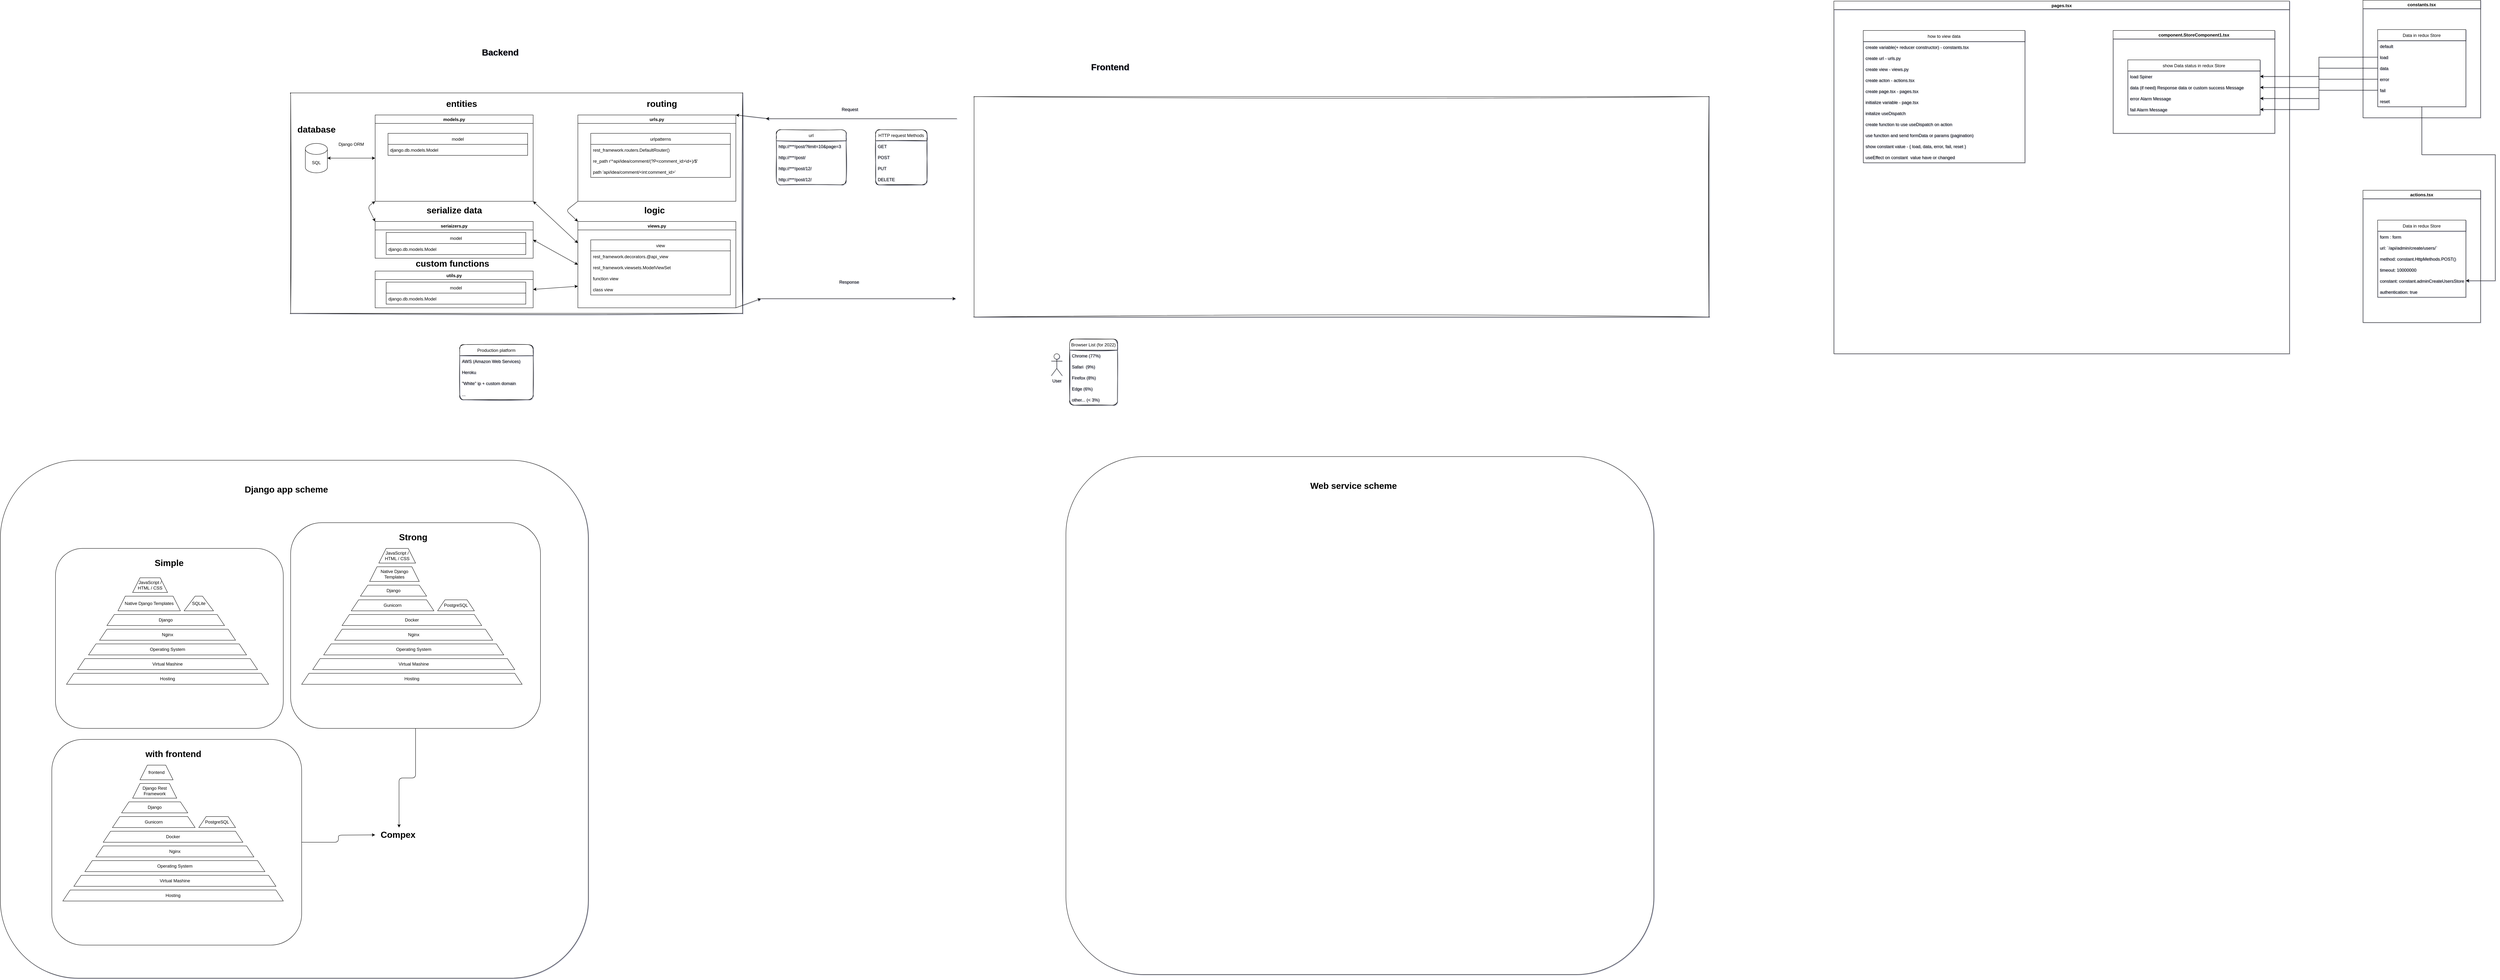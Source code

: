 <mxfile version="17.5.0" type="device"><diagram id="C5RBs43oDa-KdzZeNtuy" name="Page-1"><mxGraphModel dx="3749" dy="836" grid="1" gridSize="10" guides="1" tooltips="1" connect="1" arrows="1" fold="1" page="0" pageScale="1" pageWidth="827" pageHeight="1169" background="none" math="0" shadow="1"><root><mxCell id="WIyWlLk6GJQsqaUBKTNV-0"/><mxCell id="WIyWlLk6GJQsqaUBKTNV-1" parent="WIyWlLk6GJQsqaUBKTNV-0"/><mxCell id="JlMUV9qUmS5unrdBoCtl-11" value="" style="rounded=1;whiteSpace=wrap;html=1;arcSize=0;sketch=1;" parent="WIyWlLk6GJQsqaUBKTNV-1" vertex="1"><mxGeometry x="-960" y="490" width="1230" height="600" as="geometry"/></mxCell><mxCell id="JlMUV9qUmS5unrdBoCtl-118" value="" style="rounded=1;whiteSpace=wrap;html=1;sketch=0;" parent="WIyWlLk6GJQsqaUBKTNV-1" vertex="1"><mxGeometry x="1150" y="1480" width="1600" height="1410" as="geometry"/></mxCell><mxCell id="JlMUV9qUmS5unrdBoCtl-114" value="" style="rounded=1;whiteSpace=wrap;html=1;sketch=0;" parent="WIyWlLk6GJQsqaUBKTNV-1" vertex="1"><mxGeometry x="-1750" y="1490" width="1600" height="1410" as="geometry"/></mxCell><mxCell id="JlMUV9qUmS5unrdBoCtl-112" style="edgeStyle=orthogonalEdgeStyle;curved=0;rounded=1;sketch=0;orthogonalLoop=1;jettySize=auto;html=1;" parent="WIyWlLk6GJQsqaUBKTNV-1" source="JlMUV9qUmS5unrdBoCtl-82" edge="1"><mxGeometry relative="1" as="geometry"><mxPoint x="-730" y="2510" as="targetPoint"/></mxGeometry></mxCell><mxCell id="JlMUV9qUmS5unrdBoCtl-82" value="" style="rounded=1;whiteSpace=wrap;html=1;sketch=0;" parent="WIyWlLk6GJQsqaUBKTNV-1" vertex="1"><mxGeometry x="-1610" y="2250" width="680" height="560" as="geometry"/></mxCell><mxCell id="JlMUV9qUmS5unrdBoCtl-113" style="edgeStyle=orthogonalEdgeStyle;curved=0;rounded=1;sketch=0;orthogonalLoop=1;jettySize=auto;html=1;" parent="WIyWlLk6GJQsqaUBKTNV-1" source="JlMUV9qUmS5unrdBoCtl-68" target="JlMUV9qUmS5unrdBoCtl-107" edge="1"><mxGeometry relative="1" as="geometry"/></mxCell><mxCell id="JlMUV9qUmS5unrdBoCtl-68" value="" style="rounded=1;whiteSpace=wrap;html=1;sketch=0;" parent="WIyWlLk6GJQsqaUBKTNV-1" vertex="1"><mxGeometry x="-960" y="1660" width="680" height="560" as="geometry"/></mxCell><mxCell id="JlMUV9qUmS5unrdBoCtl-55" value="" style="rounded=1;whiteSpace=wrap;html=1;sketch=0;" parent="WIyWlLk6GJQsqaUBKTNV-1" vertex="1"><mxGeometry x="-1600" y="1730" width="620" height="490" as="geometry"/></mxCell><mxCell id="JlMUV9qUmS5unrdBoCtl-0" value="" style="rounded=1;whiteSpace=wrap;html=1;arcSize=0;sketch=1;" parent="WIyWlLk6GJQsqaUBKTNV-1" vertex="1"><mxGeometry x="900" y="500" width="2000" height="600" as="geometry"/></mxCell><mxCell id="JlMUV9qUmS5unrdBoCtl-4" value="HTTP request Methods" style="swimlane;fontStyle=0;childLayout=stackLayout;horizontal=1;startSize=30;horizontalStack=0;resizeParent=1;resizeParentMax=0;resizeLast=0;collapsible=1;marginBottom=0;rounded=1;sketch=1;" parent="WIyWlLk6GJQsqaUBKTNV-1" vertex="1"><mxGeometry x="631.73" y="590" width="140" height="150" as="geometry"/></mxCell><mxCell id="JlMUV9qUmS5unrdBoCtl-5" value="GET" style="text;strokeColor=none;fillColor=none;align=left;verticalAlign=middle;spacingLeft=4;spacingRight=4;overflow=hidden;points=[[0,0.5],[1,0.5]];portConstraint=eastwest;rotatable=0;rounded=1;sketch=1;" parent="JlMUV9qUmS5unrdBoCtl-4" vertex="1"><mxGeometry y="30" width="140" height="30" as="geometry"/></mxCell><mxCell id="JlMUV9qUmS5unrdBoCtl-6" value="POST" style="text;strokeColor=none;fillColor=none;align=left;verticalAlign=middle;spacingLeft=4;spacingRight=4;overflow=hidden;points=[[0,0.5],[1,0.5]];portConstraint=eastwest;rotatable=0;rounded=1;sketch=1;" parent="JlMUV9qUmS5unrdBoCtl-4" vertex="1"><mxGeometry y="60" width="140" height="30" as="geometry"/></mxCell><mxCell id="JlMUV9qUmS5unrdBoCtl-7" value="PUT" style="text;strokeColor=none;fillColor=none;align=left;verticalAlign=middle;spacingLeft=4;spacingRight=4;overflow=hidden;points=[[0,0.5],[1,0.5]];portConstraint=eastwest;rotatable=0;rounded=1;sketch=1;" parent="JlMUV9qUmS5unrdBoCtl-4" vertex="1"><mxGeometry y="90" width="140" height="30" as="geometry"/></mxCell><mxCell id="JlMUV9qUmS5unrdBoCtl-8" value="DELETE" style="text;strokeColor=none;fillColor=none;align=left;verticalAlign=middle;spacingLeft=4;spacingRight=4;overflow=hidden;points=[[0,0.5],[1,0.5]];portConstraint=eastwest;rotatable=0;rounded=1;sketch=1;" parent="JlMUV9qUmS5unrdBoCtl-4" vertex="1"><mxGeometry y="120" width="140" height="30" as="geometry"/></mxCell><mxCell id="JlMUV9qUmS5unrdBoCtl-12" value="Backend" style="text;strokeColor=none;fillColor=none;html=1;fontSize=24;fontStyle=1;verticalAlign=middle;align=center;rounded=0;sketch=0;" parent="WIyWlLk6GJQsqaUBKTNV-1" vertex="1"><mxGeometry x="-440" y="360" width="100" height="40" as="geometry"/></mxCell><mxCell id="JlMUV9qUmS5unrdBoCtl-16" value="User" style="shape=umlActor;verticalLabelPosition=bottom;verticalAlign=top;html=1;outlineConnect=0;rounded=0;sketch=0;" parent="WIyWlLk6GJQsqaUBKTNV-1" vertex="1"><mxGeometry x="1110" y="1200" width="30" height="60" as="geometry"/></mxCell><mxCell id="JlMUV9qUmS5unrdBoCtl-17" value="Browser List (for 2022)" style="swimlane;fontStyle=0;childLayout=stackLayout;horizontal=1;startSize=30;horizontalStack=0;resizeParent=1;resizeParentMax=0;resizeLast=0;collapsible=1;marginBottom=0;rounded=1;sketch=1;" parent="WIyWlLk6GJQsqaUBKTNV-1" vertex="1"><mxGeometry x="1160" y="1160" width="130" height="180" as="geometry"/></mxCell><mxCell id="JlMUV9qUmS5unrdBoCtl-18" value="Chrome (77%)" style="text;strokeColor=none;fillColor=none;align=left;verticalAlign=middle;spacingLeft=4;spacingRight=4;overflow=hidden;points=[[0,0.5],[1,0.5]];portConstraint=eastwest;rotatable=0;rounded=1;sketch=1;" parent="JlMUV9qUmS5unrdBoCtl-17" vertex="1"><mxGeometry y="30" width="130" height="30" as="geometry"/></mxCell><mxCell id="JlMUV9qUmS5unrdBoCtl-19" value="Safari  (9%)" style="text;strokeColor=none;fillColor=none;align=left;verticalAlign=middle;spacingLeft=4;spacingRight=4;overflow=hidden;points=[[0,0.5],[1,0.5]];portConstraint=eastwest;rotatable=0;rounded=1;sketch=1;" parent="JlMUV9qUmS5unrdBoCtl-17" vertex="1"><mxGeometry y="60" width="130" height="30" as="geometry"/></mxCell><mxCell id="JlMUV9qUmS5unrdBoCtl-20" value="Firefox (8%)" style="text;strokeColor=none;fillColor=none;align=left;verticalAlign=middle;spacingLeft=4;spacingRight=4;overflow=hidden;points=[[0,0.5],[1,0.5]];portConstraint=eastwest;rotatable=0;rounded=1;sketch=1;" parent="JlMUV9qUmS5unrdBoCtl-17" vertex="1"><mxGeometry y="90" width="130" height="30" as="geometry"/></mxCell><mxCell id="JlMUV9qUmS5unrdBoCtl-21" value="Edge (6%)" style="text;strokeColor=none;fillColor=none;align=left;verticalAlign=middle;spacingLeft=4;spacingRight=4;overflow=hidden;points=[[0,0.5],[1,0.5]];portConstraint=eastwest;rotatable=0;rounded=1;sketch=1;" parent="JlMUV9qUmS5unrdBoCtl-17" vertex="1"><mxGeometry y="120" width="130" height="30" as="geometry"/></mxCell><mxCell id="JlMUV9qUmS5unrdBoCtl-23" value="other... (&lt; 3%)" style="text;strokeColor=none;fillColor=none;align=left;verticalAlign=middle;spacingLeft=4;spacingRight=4;overflow=hidden;points=[[0,0.5],[1,0.5]];portConstraint=eastwest;rotatable=0;rounded=1;sketch=1;" parent="JlMUV9qUmS5unrdBoCtl-17" vertex="1"><mxGeometry y="150" width="130" height="30" as="geometry"/></mxCell><mxCell id="JlMUV9qUmS5unrdBoCtl-25" value="Production platform" style="swimlane;fontStyle=0;childLayout=stackLayout;horizontal=1;startSize=30;horizontalStack=0;resizeParent=1;resizeParentMax=0;resizeLast=0;collapsible=1;marginBottom=0;rounded=1;sketch=1;" parent="WIyWlLk6GJQsqaUBKTNV-1" vertex="1"><mxGeometry x="-500" y="1175" width="200" height="150" as="geometry"/></mxCell><mxCell id="JlMUV9qUmS5unrdBoCtl-26" value="AWS (Amazon Web Services)" style="text;strokeColor=none;fillColor=none;align=left;verticalAlign=middle;spacingLeft=4;spacingRight=4;overflow=hidden;points=[[0,0.5],[1,0.5]];portConstraint=eastwest;rotatable=0;rounded=1;sketch=1;" parent="JlMUV9qUmS5unrdBoCtl-25" vertex="1"><mxGeometry y="30" width="200" height="30" as="geometry"/></mxCell><mxCell id="JlMUV9qUmS5unrdBoCtl-27" value="Heroku" style="text;strokeColor=none;fillColor=none;align=left;verticalAlign=middle;spacingLeft=4;spacingRight=4;overflow=hidden;points=[[0,0.5],[1,0.5]];portConstraint=eastwest;rotatable=0;rounded=1;sketch=1;" parent="JlMUV9qUmS5unrdBoCtl-25" vertex="1"><mxGeometry y="60" width="200" height="30" as="geometry"/></mxCell><mxCell id="JlMUV9qUmS5unrdBoCtl-28" value="&quot;White&quot; ip + custom domain" style="text;strokeColor=none;fillColor=none;align=left;verticalAlign=middle;spacingLeft=4;spacingRight=4;overflow=hidden;points=[[0,0.5],[1,0.5]];portConstraint=eastwest;rotatable=0;rounded=1;sketch=1;" parent="JlMUV9qUmS5unrdBoCtl-25" vertex="1"><mxGeometry y="90" width="200" height="30" as="geometry"/></mxCell><mxCell id="JlMUV9qUmS5unrdBoCtl-29" value="..." style="text;strokeColor=none;fillColor=none;align=left;verticalAlign=middle;spacingLeft=4;spacingRight=4;overflow=hidden;points=[[0,0.5],[1,0.5]];portConstraint=eastwest;rotatable=0;rounded=1;sketch=1;" parent="JlMUV9qUmS5unrdBoCtl-25" vertex="1"><mxGeometry y="120" width="200" height="30" as="geometry"/></mxCell><mxCell id="JlMUV9qUmS5unrdBoCtl-46" value="&lt;div&gt;&lt;span&gt;Operating System&lt;/span&gt;&lt;br&gt;&lt;/div&gt;" style="shape=trapezoid;perimeter=trapezoidPerimeter;whiteSpace=wrap;html=1;fixedSize=1;rounded=0;sketch=0;" parent="WIyWlLk6GJQsqaUBKTNV-1" vertex="1"><mxGeometry x="-1510" y="1990" width="430" height="30" as="geometry"/></mxCell><mxCell id="JlMUV9qUmS5unrdBoCtl-47" value="&lt;div&gt;&lt;span&gt;Virtual Mashine&lt;/span&gt;&lt;br&gt;&lt;/div&gt;" style="shape=trapezoid;perimeter=trapezoidPerimeter;whiteSpace=wrap;html=1;fixedSize=1;rounded=0;sketch=0;" parent="WIyWlLk6GJQsqaUBKTNV-1" vertex="1"><mxGeometry x="-1540" y="2030" width="490" height="30" as="geometry"/></mxCell><mxCell id="JlMUV9qUmS5unrdBoCtl-48" value="&lt;div&gt;&lt;span&gt;Hosting&lt;/span&gt;&lt;br&gt;&lt;/div&gt;" style="shape=trapezoid;perimeter=trapezoidPerimeter;whiteSpace=wrap;html=1;fixedSize=1;rounded=0;sketch=0;" parent="WIyWlLk6GJQsqaUBKTNV-1" vertex="1"><mxGeometry x="-1570" y="2070" width="550" height="30" as="geometry"/></mxCell><mxCell id="JlMUV9qUmS5unrdBoCtl-49" value="&lt;div&gt;&lt;span&gt;Docker&lt;/span&gt;&lt;br&gt;&lt;/div&gt;" style="shape=trapezoid;perimeter=trapezoidPerimeter;whiteSpace=wrap;html=1;fixedSize=1;rounded=0;sketch=0;" parent="WIyWlLk6GJQsqaUBKTNV-1" vertex="1"><mxGeometry x="-820" y="1910" width="380" height="30" as="geometry"/></mxCell><mxCell id="JlMUV9qUmS5unrdBoCtl-50" value="&lt;div&gt;&lt;span&gt;Gunicorn&lt;/span&gt;&lt;br&gt;&lt;/div&gt;" style="shape=trapezoid;perimeter=trapezoidPerimeter;whiteSpace=wrap;html=1;fixedSize=1;rounded=0;sketch=0;" parent="WIyWlLk6GJQsqaUBKTNV-1" vertex="1"><mxGeometry x="-795" y="1870" width="225" height="30" as="geometry"/></mxCell><mxCell id="JlMUV9qUmS5unrdBoCtl-51" value="&lt;div&gt;&lt;span&gt;Django&lt;/span&gt;&lt;br&gt;&lt;/div&gt;" style="shape=trapezoid;perimeter=trapezoidPerimeter;whiteSpace=wrap;html=1;fixedSize=1;rounded=0;sketch=0;" parent="WIyWlLk6GJQsqaUBKTNV-1" vertex="1"><mxGeometry x="-1460" y="1910" width="320" height="30" as="geometry"/></mxCell><mxCell id="JlMUV9qUmS5unrdBoCtl-52" value="&lt;div&gt;&lt;span&gt;Django Rest Framework&lt;/span&gt;&lt;br&gt;&lt;/div&gt;" style="shape=trapezoid;perimeter=trapezoidPerimeter;whiteSpace=wrap;html=1;fixedSize=1;rounded=0;sketch=0;" parent="WIyWlLk6GJQsqaUBKTNV-1" vertex="1"><mxGeometry x="-1390" y="2370" width="120" height="40" as="geometry"/></mxCell><mxCell id="JlMUV9qUmS5unrdBoCtl-53" value="&lt;div&gt;&lt;span&gt;JavaScript / HTML / CSS&lt;/span&gt;&lt;br&gt;&lt;/div&gt;" style="shape=trapezoid;perimeter=trapezoidPerimeter;whiteSpace=wrap;html=1;fixedSize=1;rounded=0;sketch=0;" parent="WIyWlLk6GJQsqaUBKTNV-1" vertex="1"><mxGeometry x="-1390" y="1810" width="95" height="40" as="geometry"/></mxCell><mxCell id="JlMUV9qUmS5unrdBoCtl-54" value="&lt;div&gt;&lt;span&gt;PostgreSQL&lt;/span&gt;&lt;br&gt;&lt;/div&gt;" style="shape=trapezoid;perimeter=trapezoidPerimeter;whiteSpace=wrap;html=1;fixedSize=1;rounded=0;sketch=0;" parent="WIyWlLk6GJQsqaUBKTNV-1" vertex="1"><mxGeometry x="-560" y="1870" width="100" height="30" as="geometry"/></mxCell><mxCell id="JlMUV9qUmS5unrdBoCtl-56" value="&lt;h1&gt;Simple&lt;/h1&gt;" style="text;html=1;strokeColor=none;fillColor=none;spacing=5;spacingTop=-20;whiteSpace=wrap;overflow=hidden;rounded=0;sketch=0;" parent="WIyWlLk6GJQsqaUBKTNV-1" vertex="1"><mxGeometry x="-1335" y="1750" width="90" height="40" as="geometry"/></mxCell><mxCell id="JlMUV9qUmS5unrdBoCtl-57" value="&lt;div&gt;&lt;span&gt;Nginx&lt;/span&gt;&lt;br&gt;&lt;/div&gt;" style="shape=trapezoid;perimeter=trapezoidPerimeter;whiteSpace=wrap;html=1;fixedSize=1;rounded=0;sketch=0;" parent="WIyWlLk6GJQsqaUBKTNV-1" vertex="1"><mxGeometry x="-1480" y="1950" width="370" height="30" as="geometry"/></mxCell><mxCell id="JlMUV9qUmS5unrdBoCtl-58" value="&lt;div&gt;&lt;span&gt;SQLite&lt;/span&gt;&lt;br&gt;&lt;/div&gt;" style="shape=trapezoid;perimeter=trapezoidPerimeter;whiteSpace=wrap;html=1;fixedSize=1;rounded=0;sketch=0;size=30.0;" parent="WIyWlLk6GJQsqaUBKTNV-1" vertex="1"><mxGeometry x="-1250" y="1860" width="80" height="40" as="geometry"/></mxCell><mxCell id="JlMUV9qUmS5unrdBoCtl-59" value="&lt;div&gt;&lt;span&gt;Native Django Templates&lt;/span&gt;&lt;br&gt;&lt;/div&gt;" style="shape=trapezoid;perimeter=trapezoidPerimeter;whiteSpace=wrap;html=1;fixedSize=1;rounded=0;sketch=0;" parent="WIyWlLk6GJQsqaUBKTNV-1" vertex="1"><mxGeometry x="-1430" y="1860" width="170" height="40" as="geometry"/></mxCell><mxCell id="JlMUV9qUmS5unrdBoCtl-69" value="&lt;div&gt;&lt;span&gt;Operating System&lt;/span&gt;&lt;br&gt;&lt;/div&gt;" style="shape=trapezoid;perimeter=trapezoidPerimeter;whiteSpace=wrap;html=1;fixedSize=1;rounded=0;sketch=0;" parent="WIyWlLk6GJQsqaUBKTNV-1" vertex="1"><mxGeometry x="-870" y="1990" width="490" height="30" as="geometry"/></mxCell><mxCell id="JlMUV9qUmS5unrdBoCtl-70" value="&lt;div&gt;&lt;span&gt;Virtual Mashine&lt;/span&gt;&lt;br&gt;&lt;/div&gt;" style="shape=trapezoid;perimeter=trapezoidPerimeter;whiteSpace=wrap;html=1;fixedSize=1;rounded=0;sketch=0;" parent="WIyWlLk6GJQsqaUBKTNV-1" vertex="1"><mxGeometry x="-900" y="2030" width="550" height="30" as="geometry"/></mxCell><mxCell id="JlMUV9qUmS5unrdBoCtl-71" value="&lt;div&gt;&lt;span&gt;Hosting&lt;/span&gt;&lt;br&gt;&lt;/div&gt;" style="shape=trapezoid;perimeter=trapezoidPerimeter;whiteSpace=wrap;html=1;fixedSize=1;rounded=0;sketch=0;" parent="WIyWlLk6GJQsqaUBKTNV-1" vertex="1"><mxGeometry x="-930" y="2070" width="600" height="30" as="geometry"/></mxCell><mxCell id="JlMUV9qUmS5unrdBoCtl-72" value="&lt;div&gt;&lt;span&gt;Django&lt;/span&gt;&lt;br&gt;&lt;/div&gt;" style="shape=trapezoid;perimeter=trapezoidPerimeter;whiteSpace=wrap;html=1;fixedSize=1;rounded=0;sketch=0;" parent="WIyWlLk6GJQsqaUBKTNV-1" vertex="1"><mxGeometry x="-770" y="1830" width="180" height="30" as="geometry"/></mxCell><mxCell id="JlMUV9qUmS5unrdBoCtl-73" value="&lt;div&gt;&lt;span&gt;JavaScript / HTML / CSS&lt;/span&gt;&lt;br&gt;&lt;/div&gt;" style="shape=trapezoid;perimeter=trapezoidPerimeter;whiteSpace=wrap;html=1;fixedSize=1;rounded=0;sketch=0;" parent="WIyWlLk6GJQsqaUBKTNV-1" vertex="1"><mxGeometry x="-720" y="1730" width="100" height="40" as="geometry"/></mxCell><mxCell id="JlMUV9qUmS5unrdBoCtl-74" value="&lt;h1&gt;Strong&lt;/h1&gt;" style="text;html=1;strokeColor=none;fillColor=none;spacing=5;spacingTop=-20;whiteSpace=wrap;overflow=hidden;rounded=0;sketch=0;" parent="WIyWlLk6GJQsqaUBKTNV-1" vertex="1"><mxGeometry x="-670" y="1680" width="100" height="40" as="geometry"/></mxCell><mxCell id="JlMUV9qUmS5unrdBoCtl-75" value="&lt;div&gt;&lt;span&gt;Nginx&lt;/span&gt;&lt;br&gt;&lt;/div&gt;" style="shape=trapezoid;perimeter=trapezoidPerimeter;whiteSpace=wrap;html=1;fixedSize=1;rounded=0;sketch=0;" parent="WIyWlLk6GJQsqaUBKTNV-1" vertex="1"><mxGeometry x="-840" y="1950" width="430" height="30" as="geometry"/></mxCell><mxCell id="JlMUV9qUmS5unrdBoCtl-77" value="&lt;div&gt;&lt;span&gt;Native Django Templates&lt;/span&gt;&lt;br&gt;&lt;/div&gt;" style="shape=trapezoid;perimeter=trapezoidPerimeter;whiteSpace=wrap;html=1;fixedSize=1;rounded=0;sketch=0;" parent="WIyWlLk6GJQsqaUBKTNV-1" vertex="1"><mxGeometry x="-745" y="1780" width="135" height="40" as="geometry"/></mxCell><mxCell id="JlMUV9qUmS5unrdBoCtl-83" value="&lt;div&gt;&lt;span&gt;Docker&lt;/span&gt;&lt;br&gt;&lt;/div&gt;" style="shape=trapezoid;perimeter=trapezoidPerimeter;whiteSpace=wrap;html=1;fixedSize=1;rounded=0;sketch=0;" parent="WIyWlLk6GJQsqaUBKTNV-1" vertex="1"><mxGeometry x="-1470" y="2500" width="380" height="30" as="geometry"/></mxCell><mxCell id="JlMUV9qUmS5unrdBoCtl-84" value="&lt;div&gt;&lt;span&gt;Gunicorn&lt;/span&gt;&lt;br&gt;&lt;/div&gt;" style="shape=trapezoid;perimeter=trapezoidPerimeter;whiteSpace=wrap;html=1;fixedSize=1;rounded=0;sketch=0;" parent="WIyWlLk6GJQsqaUBKTNV-1" vertex="1"><mxGeometry x="-1445" y="2460" width="225" height="30" as="geometry"/></mxCell><mxCell id="JlMUV9qUmS5unrdBoCtl-85" value="&lt;div&gt;&lt;span&gt;PostgreSQL&lt;/span&gt;&lt;br&gt;&lt;/div&gt;" style="shape=trapezoid;perimeter=trapezoidPerimeter;whiteSpace=wrap;html=1;fixedSize=1;rounded=0;sketch=0;" parent="WIyWlLk6GJQsqaUBKTNV-1" vertex="1"><mxGeometry x="-1210" y="2460" width="100" height="30" as="geometry"/></mxCell><mxCell id="JlMUV9qUmS5unrdBoCtl-86" value="&lt;div&gt;&lt;span&gt;Operating System&lt;/span&gt;&lt;br&gt;&lt;/div&gt;" style="shape=trapezoid;perimeter=trapezoidPerimeter;whiteSpace=wrap;html=1;fixedSize=1;rounded=0;sketch=0;" parent="WIyWlLk6GJQsqaUBKTNV-1" vertex="1"><mxGeometry x="-1520" y="2580" width="490" height="30" as="geometry"/></mxCell><mxCell id="JlMUV9qUmS5unrdBoCtl-87" value="&lt;div&gt;&lt;span&gt;Virtual Mashine&lt;/span&gt;&lt;br&gt;&lt;/div&gt;" style="shape=trapezoid;perimeter=trapezoidPerimeter;whiteSpace=wrap;html=1;fixedSize=1;rounded=0;sketch=0;" parent="WIyWlLk6GJQsqaUBKTNV-1" vertex="1"><mxGeometry x="-1550" y="2620" width="550" height="30" as="geometry"/></mxCell><mxCell id="JlMUV9qUmS5unrdBoCtl-88" value="&lt;div&gt;&lt;span&gt;Hosting&lt;/span&gt;&lt;br&gt;&lt;/div&gt;" style="shape=trapezoid;perimeter=trapezoidPerimeter;whiteSpace=wrap;html=1;fixedSize=1;rounded=0;sketch=0;" parent="WIyWlLk6GJQsqaUBKTNV-1" vertex="1"><mxGeometry x="-1580" y="2660" width="600" height="30" as="geometry"/></mxCell><mxCell id="JlMUV9qUmS5unrdBoCtl-89" value="&lt;div&gt;&lt;span&gt;Django&lt;/span&gt;&lt;br&gt;&lt;/div&gt;" style="shape=trapezoid;perimeter=trapezoidPerimeter;whiteSpace=wrap;html=1;fixedSize=1;rounded=0;sketch=0;" parent="WIyWlLk6GJQsqaUBKTNV-1" vertex="1"><mxGeometry x="-1420" y="2420" width="180" height="30" as="geometry"/></mxCell><mxCell id="JlMUV9qUmS5unrdBoCtl-91" value="&lt;h1&gt;with frontend&lt;/h1&gt;" style="text;html=1;strokeColor=none;fillColor=none;spacing=5;spacingTop=-20;whiteSpace=wrap;overflow=hidden;rounded=0;sketch=0;" parent="WIyWlLk6GJQsqaUBKTNV-1" vertex="1"><mxGeometry x="-1360" y="2270" width="190" height="40" as="geometry"/></mxCell><mxCell id="JlMUV9qUmS5unrdBoCtl-92" value="&lt;div&gt;&lt;span&gt;Nginx&lt;/span&gt;&lt;br&gt;&lt;/div&gt;" style="shape=trapezoid;perimeter=trapezoidPerimeter;whiteSpace=wrap;html=1;fixedSize=1;rounded=0;sketch=0;" parent="WIyWlLk6GJQsqaUBKTNV-1" vertex="1"><mxGeometry x="-1490" y="2540" width="430" height="30" as="geometry"/></mxCell><mxCell id="JlMUV9qUmS5unrdBoCtl-94" value="&lt;div&gt;&lt;span&gt;frontend&lt;/span&gt;&lt;br&gt;&lt;/div&gt;" style="shape=trapezoid;perimeter=trapezoidPerimeter;whiteSpace=wrap;html=1;fixedSize=1;rounded=0;sketch=0;" parent="WIyWlLk6GJQsqaUBKTNV-1" vertex="1"><mxGeometry x="-1370" y="2320" width="90" height="40" as="geometry"/></mxCell><mxCell id="JlMUV9qUmS5unrdBoCtl-107" value="&lt;h1&gt;Compex&lt;/h1&gt;" style="text;html=1;strokeColor=none;fillColor=none;spacing=5;spacingTop=-20;whiteSpace=wrap;overflow=hidden;rounded=0;sketch=0;" parent="WIyWlLk6GJQsqaUBKTNV-1" vertex="1"><mxGeometry x="-720" y="2490" width="110" height="40" as="geometry"/></mxCell><mxCell id="JlMUV9qUmS5unrdBoCtl-116" value="&lt;h1&gt;Django app scheme&lt;/h1&gt;" style="text;html=1;strokeColor=none;fillColor=none;spacing=5;spacingTop=-20;whiteSpace=wrap;overflow=hidden;rounded=0;sketch=0;" parent="WIyWlLk6GJQsqaUBKTNV-1" vertex="1"><mxGeometry x="-1090" y="1550" width="240" height="40" as="geometry"/></mxCell><mxCell id="JlMUV9qUmS5unrdBoCtl-156" value="&lt;h1&gt;Web service scheme&lt;/h1&gt;" style="text;html=1;strokeColor=none;fillColor=none;spacing=5;spacingTop=-20;whiteSpace=wrap;overflow=hidden;rounded=0;sketch=0;" parent="WIyWlLk6GJQsqaUBKTNV-1" vertex="1"><mxGeometry x="1810" y="1540" width="300" height="40" as="geometry"/></mxCell><mxCell id="JlMUV9qUmS5unrdBoCtl-161" value="" style="shape=image;verticalLabelPosition=bottom;labelBackgroundColor=default;verticalAlign=top;aspect=fixed;imageAspect=0;image=https://cdn-clekk.nitrocdn.com/tkvYXMZryjYrSVhxKeFTeXElceKUYHeV/assets/static/optimized/rev-19e589c/wp-content/uploads/2021/04/What_Is_Web_Application_Architecture_.png;" parent="WIyWlLk6GJQsqaUBKTNV-1" vertex="1"><mxGeometry x="50" y="2390.5" width="879.86" height="489" as="geometry"/></mxCell><mxCell id="JlMUV9qUmS5unrdBoCtl-163" value="" style="shape=image;verticalLabelPosition=bottom;labelBackgroundColor=default;verticalAlign=top;aspect=fixed;imageAspect=0;image=https://axisbits.com/storage/app/uploads/public/7da/cc4/ec1/7dacc4ec1c9bc16b7aa58185cb8efa5a.png;" parent="WIyWlLk6GJQsqaUBKTNV-1" vertex="1"><mxGeometry x="200.0" y="1940" width="606.13" height="380" as="geometry"/></mxCell><mxCell id="JlMUV9qUmS5unrdBoCtl-164" value="Frontend" style="text;strokeColor=none;fillColor=none;html=1;fontSize=24;fontStyle=1;verticalAlign=middle;align=center;rounded=0;sketch=0;" parent="WIyWlLk6GJQsqaUBKTNV-1" vertex="1"><mxGeometry x="1220" y="400" width="100" height="40" as="geometry"/></mxCell><mxCell id="JlMUV9qUmS5unrdBoCtl-167" value="" style="shape=image;verticalLabelPosition=bottom;labelBackgroundColor=default;verticalAlign=top;aspect=fixed;imageAspect=0;image=https://litslink.com/wp-content/uploads/2021/04/Web_Application_Architecture_Diagram__diagram_.png;" parent="WIyWlLk6GJQsqaUBKTNV-1" vertex="1"><mxGeometry x="1320" y="1750" width="1349.48" height="750" as="geometry"/></mxCell><mxCell id="JlMUV9qUmS5unrdBoCtl-168" value="" style="endArrow=classic;html=1;rounded=1;sketch=0;curved=0;" parent="WIyWlLk6GJQsqaUBKTNV-1" edge="1"><mxGeometry width="50" height="50" relative="1" as="geometry"><mxPoint x="320" y="1050" as="sourcePoint"/><mxPoint x="850" y="1050" as="targetPoint"/></mxGeometry></mxCell><mxCell id="JlMUV9qUmS5unrdBoCtl-169" value="Request" style="text;html=1;strokeColor=none;fillColor=none;align=center;verticalAlign=middle;whiteSpace=wrap;rounded=0;sketch=0;" parent="WIyWlLk6GJQsqaUBKTNV-1" vertex="1"><mxGeometry x="531.73" y="520" width="60" height="30" as="geometry"/></mxCell><mxCell id="JlMUV9qUmS5unrdBoCtl-170" value="url" style="swimlane;fontStyle=0;childLayout=stackLayout;horizontal=1;startSize=30;horizontalStack=0;resizeParent=1;resizeParentMax=0;resizeLast=0;collapsible=1;marginBottom=0;rounded=1;sketch=1;" parent="WIyWlLk6GJQsqaUBKTNV-1" vertex="1"><mxGeometry x="361.73" y="590" width="190" height="150" as="geometry"/></mxCell><mxCell id="JlMUV9qUmS5unrdBoCtl-171" value="http://***/post/?limit=10&amp;page=3" style="text;strokeColor=none;fillColor=none;align=left;verticalAlign=middle;spacingLeft=4;spacingRight=4;overflow=hidden;points=[[0,0.5],[1,0.5]];portConstraint=eastwest;rotatable=0;rounded=1;sketch=1;" parent="JlMUV9qUmS5unrdBoCtl-170" vertex="1"><mxGeometry y="30" width="190" height="30" as="geometry"/></mxCell><mxCell id="JlMUV9qUmS5unrdBoCtl-172" value="http://***/post/" style="text;strokeColor=none;fillColor=none;align=left;verticalAlign=middle;spacingLeft=4;spacingRight=4;overflow=hidden;points=[[0,0.5],[1,0.5]];portConstraint=eastwest;rotatable=0;rounded=1;sketch=1;" parent="JlMUV9qUmS5unrdBoCtl-170" vertex="1"><mxGeometry y="60" width="190" height="30" as="geometry"/></mxCell><mxCell id="JlMUV9qUmS5unrdBoCtl-173" value="http://***/post/12/" style="text;strokeColor=none;fillColor=none;align=left;verticalAlign=middle;spacingLeft=4;spacingRight=4;overflow=hidden;points=[[0,0.5],[1,0.5]];portConstraint=eastwest;rotatable=0;rounded=1;sketch=1;" parent="JlMUV9qUmS5unrdBoCtl-170" vertex="1"><mxGeometry y="90" width="190" height="30" as="geometry"/></mxCell><mxCell id="JlMUV9qUmS5unrdBoCtl-174" value="http://***/post/12/" style="text;strokeColor=none;fillColor=none;align=left;verticalAlign=middle;spacingLeft=4;spacingRight=4;overflow=hidden;points=[[0,0.5],[1,0.5]];portConstraint=eastwest;rotatable=0;rounded=1;sketch=1;" parent="JlMUV9qUmS5unrdBoCtl-170" vertex="1"><mxGeometry y="120" width="190" height="30" as="geometry"/></mxCell><mxCell id="JlMUV9qUmS5unrdBoCtl-175" value="" style="endArrow=classic;html=1;rounded=1;sketch=0;curved=0;" parent="WIyWlLk6GJQsqaUBKTNV-1" edge="1"><mxGeometry width="50" height="50" relative="1" as="geometry"><mxPoint x="853.27" y="560" as="sourcePoint"/><mxPoint x="333.27" y="560" as="targetPoint"/></mxGeometry></mxCell><mxCell id="JlMUV9qUmS5unrdBoCtl-176" value="Response" style="text;html=1;strokeColor=none;fillColor=none;align=center;verticalAlign=middle;whiteSpace=wrap;rounded=0;sketch=0;" parent="WIyWlLk6GJQsqaUBKTNV-1" vertex="1"><mxGeometry x="530" y="990" width="60" height="30" as="geometry"/></mxCell><mxCell id="JlMUV9qUmS5unrdBoCtl-177" value="" style="shape=image;verticalLabelPosition=bottom;labelBackgroundColor=default;verticalAlign=top;aspect=fixed;imageAspect=0;image=https://miro.medium.com/max/1400/1*iBdspXxR_jjd-Yn7IDm43g.png;" parent="WIyWlLk6GJQsqaUBKTNV-1" vertex="1"><mxGeometry x="520" y="1095" width="333.58" height="420" as="geometry"/></mxCell><mxCell id="JlMUV9qUmS5unrdBoCtl-178" value="" style="shape=image;verticalLabelPosition=bottom;labelBackgroundColor=default;verticalAlign=top;aspect=fixed;imageAspect=0;image=https://www.infidigit.com/wp-content/uploads/2019/12/20191227_012601_0000.png;" parent="WIyWlLk6GJQsqaUBKTNV-1" vertex="1"><mxGeometry x="331.54" y="1090" width="156.92" height="340" as="geometry"/></mxCell><mxCell id="JlMUV9qUmS5unrdBoCtl-179" value="SQL" style="shape=cylinder3;whiteSpace=wrap;html=1;boundedLbl=1;backgroundOutline=1;size=15;rounded=0;sketch=0;" parent="WIyWlLk6GJQsqaUBKTNV-1" vertex="1"><mxGeometry x="-920" y="627.5" width="60" height="80" as="geometry"/></mxCell><mxCell id="JlMUV9qUmS5unrdBoCtl-183" value="urls.py" style="swimlane;rounded=0;sketch=0;" parent="WIyWlLk6GJQsqaUBKTNV-1" vertex="1"><mxGeometry x="-178.27" y="550" width="430" height="235" as="geometry"/></mxCell><mxCell id="JlMUV9qUmS5unrdBoCtl-185" value="urlpatterns" style="swimlane;fontStyle=0;childLayout=stackLayout;horizontal=1;startSize=30;horizontalStack=0;resizeParent=1;resizeParentMax=0;resizeLast=0;collapsible=1;marginBottom=0;rounded=0;sketch=0;" parent="JlMUV9qUmS5unrdBoCtl-183" vertex="1"><mxGeometry x="35" y="50" width="380" height="120" as="geometry"/></mxCell><mxCell id="JlMUV9qUmS5unrdBoCtl-192" value="rest_framework.routers.DefaultRouter()" style="text;strokeColor=none;fillColor=none;align=left;verticalAlign=middle;spacingLeft=4;spacingRight=4;overflow=hidden;points=[[0,0.5],[1,0.5]];portConstraint=eastwest;rotatable=0;rounded=0;sketch=0;" parent="JlMUV9qUmS5unrdBoCtl-185" vertex="1"><mxGeometry y="30" width="380" height="30" as="geometry"/></mxCell><mxCell id="JlMUV9qUmS5unrdBoCtl-187" value="re_path r'^api/idea/comment/(?P&lt;comment_id&gt;\d+)/$'" style="text;strokeColor=none;fillColor=none;align=left;verticalAlign=middle;spacingLeft=4;spacingRight=4;overflow=hidden;points=[[0,0.5],[1,0.5]];portConstraint=eastwest;rotatable=0;rounded=0;sketch=0;" parent="JlMUV9qUmS5unrdBoCtl-185" vertex="1"><mxGeometry y="60" width="380" height="30" as="geometry"/></mxCell><mxCell id="JlMUV9qUmS5unrdBoCtl-186" value="path 'api/idea/comment/&lt;int:comment_id&gt;'" style="text;strokeColor=none;fillColor=none;align=left;verticalAlign=middle;spacingLeft=4;spacingRight=4;overflow=hidden;points=[[0,0.5],[1,0.5]];portConstraint=eastwest;rotatable=0;rounded=0;sketch=0;" parent="JlMUV9qUmS5unrdBoCtl-185" vertex="1"><mxGeometry y="90" width="380" height="30" as="geometry"/></mxCell><mxCell id="JlMUV9qUmS5unrdBoCtl-184" value="" style="endArrow=classic;html=1;rounded=1;sketch=0;curved=0;entryX=1;entryY=0;entryDx=0;entryDy=0;" parent="WIyWlLk6GJQsqaUBKTNV-1" target="JlMUV9qUmS5unrdBoCtl-183" edge="1"><mxGeometry width="50" height="50" relative="1" as="geometry"><mxPoint x="340" y="560" as="sourcePoint"/><mxPoint x="291.73" y="620" as="targetPoint"/></mxGeometry></mxCell><mxCell id="JlMUV9qUmS5unrdBoCtl-194" value="views.py" style="swimlane;rounded=0;sketch=0;" parent="WIyWlLk6GJQsqaUBKTNV-1" vertex="1"><mxGeometry x="-178.27" y="840" width="430" height="235" as="geometry"/></mxCell><mxCell id="JlMUV9qUmS5unrdBoCtl-195" value="view" style="swimlane;fontStyle=0;childLayout=stackLayout;horizontal=1;startSize=30;horizontalStack=0;resizeParent=1;resizeParentMax=0;resizeLast=0;collapsible=1;marginBottom=0;rounded=0;sketch=0;" parent="JlMUV9qUmS5unrdBoCtl-194" vertex="1"><mxGeometry x="35" y="50" width="380" height="150" as="geometry"/></mxCell><mxCell id="JlMUV9qUmS5unrdBoCtl-197" value="rest_framework.decorators.@api_view" style="text;strokeColor=none;fillColor=none;align=left;verticalAlign=middle;spacingLeft=4;spacingRight=4;overflow=hidden;points=[[0,0.5],[1,0.5]];portConstraint=eastwest;rotatable=0;rounded=0;sketch=0;" parent="JlMUV9qUmS5unrdBoCtl-195" vertex="1"><mxGeometry y="30" width="380" height="30" as="geometry"/></mxCell><mxCell id="JlMUV9qUmS5unrdBoCtl-202" value="rest_framework.viewsets.ModelViewSet" style="text;strokeColor=none;fillColor=none;align=left;verticalAlign=middle;spacingLeft=4;spacingRight=4;overflow=hidden;points=[[0,0.5],[1,0.5]];portConstraint=eastwest;rotatable=0;rounded=0;sketch=0;" parent="JlMUV9qUmS5unrdBoCtl-195" vertex="1"><mxGeometry y="60" width="380" height="30" as="geometry"/></mxCell><mxCell id="JlMUV9qUmS5unrdBoCtl-198" value="function view" style="text;strokeColor=none;fillColor=none;align=left;verticalAlign=middle;spacingLeft=4;spacingRight=4;overflow=hidden;points=[[0,0.5],[1,0.5]];portConstraint=eastwest;rotatable=0;rounded=0;sketch=0;" parent="JlMUV9qUmS5unrdBoCtl-195" vertex="1"><mxGeometry y="90" width="380" height="30" as="geometry"/></mxCell><mxCell id="JlMUV9qUmS5unrdBoCtl-203" value="class view" style="text;strokeColor=none;fillColor=none;align=left;verticalAlign=middle;spacingLeft=4;spacingRight=4;overflow=hidden;points=[[0,0.5],[1,0.5]];portConstraint=eastwest;rotatable=0;rounded=0;sketch=0;" parent="JlMUV9qUmS5unrdBoCtl-195" vertex="1"><mxGeometry y="120" width="380" height="30" as="geometry"/></mxCell><mxCell id="JlMUV9qUmS5unrdBoCtl-200" value="" style="endArrow=classic;html=1;rounded=1;sketch=0;curved=0;exitX=0;exitY=1;exitDx=0;exitDy=0;entryX=0;entryY=0;entryDx=0;entryDy=0;" parent="WIyWlLk6GJQsqaUBKTNV-1" source="JlMUV9qUmS5unrdBoCtl-183" target="JlMUV9qUmS5unrdBoCtl-194" edge="1"><mxGeometry width="50" height="50" relative="1" as="geometry"><mxPoint x="-143.27" y="800" as="sourcePoint"/><mxPoint x="-93.27" y="750" as="targetPoint"/><Array as="points"><mxPoint x="-210" y="810"/></Array></mxGeometry></mxCell><mxCell id="JlMUV9qUmS5unrdBoCtl-201" value="" style="endArrow=classic;html=1;rounded=1;sketch=0;curved=0;exitX=1;exitY=1;exitDx=0;exitDy=0;" parent="WIyWlLk6GJQsqaUBKTNV-1" source="JlMUV9qUmS5unrdBoCtl-194" edge="1"><mxGeometry width="50" height="50" relative="1" as="geometry"><mxPoint x="130" y="900" as="sourcePoint"/><mxPoint x="320" y="1050" as="targetPoint"/></mxGeometry></mxCell><mxCell id="JlMUV9qUmS5unrdBoCtl-204" value="models.py" style="swimlane;rounded=0;sketch=0;" parent="WIyWlLk6GJQsqaUBKTNV-1" vertex="1"><mxGeometry x="-730" y="550" width="430" height="235" as="geometry"/></mxCell><mxCell id="JlMUV9qUmS5unrdBoCtl-205" value="model" style="swimlane;fontStyle=0;childLayout=stackLayout;horizontal=1;startSize=30;horizontalStack=0;resizeParent=1;resizeParentMax=0;resizeLast=0;collapsible=1;marginBottom=0;rounded=0;sketch=0;" parent="JlMUV9qUmS5unrdBoCtl-204" vertex="1"><mxGeometry x="35" y="50" width="380" height="60" as="geometry"/></mxCell><mxCell id="JlMUV9qUmS5unrdBoCtl-207" value="django.db.models.Model" style="text;strokeColor=none;fillColor=none;align=left;verticalAlign=middle;spacingLeft=4;spacingRight=4;overflow=hidden;points=[[0,0.5],[1,0.5]];portConstraint=eastwest;rotatable=0;rounded=0;sketch=0;" parent="JlMUV9qUmS5unrdBoCtl-205" vertex="1"><mxGeometry y="30" width="380" height="30" as="geometry"/></mxCell><mxCell id="JlMUV9qUmS5unrdBoCtl-212" value="Django ORM" style="text;html=1;strokeColor=none;fillColor=none;align=center;verticalAlign=middle;whiteSpace=wrap;rounded=0;sketch=0;" parent="WIyWlLk6GJQsqaUBKTNV-1" vertex="1"><mxGeometry x="-845" y="610" width="100" height="40" as="geometry"/></mxCell><mxCell id="JlMUV9qUmS5unrdBoCtl-214" value="" style="endArrow=classic;startArrow=classic;html=1;rounded=1;sketch=0;curved=0;exitX=1;exitY=1;exitDx=0;exitDy=0;entryX=0;entryY=0.25;entryDx=0;entryDy=0;" parent="WIyWlLk6GJQsqaUBKTNV-1" source="JlMUV9qUmS5unrdBoCtl-204" target="JlMUV9qUmS5unrdBoCtl-194" edge="1"><mxGeometry width="50" height="50" relative="1" as="geometry"><mxPoint x="-370" y="910" as="sourcePoint"/><mxPoint x="-320" y="860" as="targetPoint"/></mxGeometry></mxCell><mxCell id="JlMUV9qUmS5unrdBoCtl-215" value="" style="endArrow=classic;startArrow=classic;html=1;rounded=1;sketch=0;curved=0;exitX=1;exitY=0.5;exitDx=0;exitDy=0;exitPerimeter=0;entryX=0;entryY=0.5;entryDx=0;entryDy=0;" parent="WIyWlLk6GJQsqaUBKTNV-1" source="JlMUV9qUmS5unrdBoCtl-179" target="JlMUV9qUmS5unrdBoCtl-204" edge="1"><mxGeometry width="50" height="50" relative="1" as="geometry"><mxPoint x="-820" y="730" as="sourcePoint"/><mxPoint x="-770" y="680" as="targetPoint"/></mxGeometry></mxCell><mxCell id="JlMUV9qUmS5unrdBoCtl-216" value="seriaizers.py" style="swimlane;rounded=0;sketch=0;" parent="WIyWlLk6GJQsqaUBKTNV-1" vertex="1"><mxGeometry x="-730" y="840" width="430" height="100" as="geometry"/></mxCell><mxCell id="JlMUV9qUmS5unrdBoCtl-217" value="model" style="swimlane;fontStyle=0;childLayout=stackLayout;horizontal=1;startSize=30;horizontalStack=0;resizeParent=1;resizeParentMax=0;resizeLast=0;collapsible=1;marginBottom=0;rounded=0;sketch=0;" parent="JlMUV9qUmS5unrdBoCtl-216" vertex="1"><mxGeometry x="30" y="30" width="380" height="60" as="geometry"/></mxCell><mxCell id="JlMUV9qUmS5unrdBoCtl-218" value="django.db.models.Model" style="text;strokeColor=none;fillColor=none;align=left;verticalAlign=middle;spacingLeft=4;spacingRight=4;overflow=hidden;points=[[0,0.5],[1,0.5]];portConstraint=eastwest;rotatable=0;rounded=0;sketch=0;" parent="JlMUV9qUmS5unrdBoCtl-217" vertex="1"><mxGeometry y="30" width="380" height="30" as="geometry"/></mxCell><mxCell id="JlMUV9qUmS5unrdBoCtl-219" value="utils.py" style="swimlane;rounded=0;sketch=0;" parent="WIyWlLk6GJQsqaUBKTNV-1" vertex="1"><mxGeometry x="-730" y="975" width="430" height="100" as="geometry"/></mxCell><mxCell id="JlMUV9qUmS5unrdBoCtl-220" value="model" style="swimlane;fontStyle=0;childLayout=stackLayout;horizontal=1;startSize=30;horizontalStack=0;resizeParent=1;resizeParentMax=0;resizeLast=0;collapsible=1;marginBottom=0;rounded=0;sketch=0;" parent="JlMUV9qUmS5unrdBoCtl-219" vertex="1"><mxGeometry x="30" y="30" width="380" height="60" as="geometry"/></mxCell><mxCell id="JlMUV9qUmS5unrdBoCtl-221" value="django.db.models.Model" style="text;strokeColor=none;fillColor=none;align=left;verticalAlign=middle;spacingLeft=4;spacingRight=4;overflow=hidden;points=[[0,0.5],[1,0.5]];portConstraint=eastwest;rotatable=0;rounded=0;sketch=0;" parent="JlMUV9qUmS5unrdBoCtl-220" vertex="1"><mxGeometry y="30" width="380" height="30" as="geometry"/></mxCell><mxCell id="JlMUV9qUmS5unrdBoCtl-222" value="" style="endArrow=classic;startArrow=classic;html=1;rounded=1;sketch=0;curved=0;exitX=1;exitY=0.5;exitDx=0;exitDy=0;entryX=0;entryY=0.75;entryDx=0;entryDy=0;" parent="WIyWlLk6GJQsqaUBKTNV-1" source="JlMUV9qUmS5unrdBoCtl-219" target="JlMUV9qUmS5unrdBoCtl-194" edge="1"><mxGeometry width="50" height="50" relative="1" as="geometry"><mxPoint x="-270" y="1060" as="sourcePoint"/><mxPoint x="-220" y="1010" as="targetPoint"/></mxGeometry></mxCell><mxCell id="JlMUV9qUmS5unrdBoCtl-224" value="" style="endArrow=classic;startArrow=classic;html=1;rounded=1;sketch=0;curved=0;exitX=1;exitY=0.5;exitDx=0;exitDy=0;entryX=0;entryY=0.5;entryDx=0;entryDy=0;" parent="WIyWlLk6GJQsqaUBKTNV-1" source="JlMUV9qUmS5unrdBoCtl-216" target="JlMUV9qUmS5unrdBoCtl-194" edge="1"><mxGeometry width="50" height="50" relative="1" as="geometry"><mxPoint x="-260" y="980" as="sourcePoint"/><mxPoint x="-210" y="930" as="targetPoint"/></mxGeometry></mxCell><mxCell id="JlMUV9qUmS5unrdBoCtl-226" value="" style="endArrow=classic;startArrow=classic;html=1;rounded=1;sketch=0;curved=0;entryX=0;entryY=1;entryDx=0;entryDy=0;exitX=0;exitY=0;exitDx=0;exitDy=0;" parent="WIyWlLk6GJQsqaUBKTNV-1" source="JlMUV9qUmS5unrdBoCtl-216" target="JlMUV9qUmS5unrdBoCtl-204" edge="1"><mxGeometry width="50" height="50" relative="1" as="geometry"><mxPoint x="-810" y="830" as="sourcePoint"/><mxPoint x="-760" y="780" as="targetPoint"/><Array as="points"><mxPoint x="-750" y="800"/></Array></mxGeometry></mxCell><mxCell id="JlMUV9qUmS5unrdBoCtl-231" value="serialize data" style="text;strokeColor=none;fillColor=none;html=1;fontSize=24;fontStyle=1;verticalAlign=middle;align=center;rounded=0;sketch=0;" parent="WIyWlLk6GJQsqaUBKTNV-1" vertex="1"><mxGeometry x="-565" y="790" width="100" height="40" as="geometry"/></mxCell><mxCell id="JlMUV9qUmS5unrdBoCtl-232" value="logic" style="text;strokeColor=none;fillColor=none;html=1;fontSize=24;fontStyle=1;verticalAlign=middle;align=center;rounded=0;sketch=0;" parent="WIyWlLk6GJQsqaUBKTNV-1" vertex="1"><mxGeometry x="-20" y="790" width="100" height="40" as="geometry"/></mxCell><mxCell id="JlMUV9qUmS5unrdBoCtl-233" value="routing" style="text;strokeColor=none;fillColor=none;html=1;fontSize=24;fontStyle=1;verticalAlign=middle;align=center;rounded=0;sketch=0;" parent="WIyWlLk6GJQsqaUBKTNV-1" vertex="1"><mxGeometry y="500" width="100" height="40" as="geometry"/></mxCell><mxCell id="JlMUV9qUmS5unrdBoCtl-234" value="entities" style="text;strokeColor=none;fillColor=none;html=1;fontSize=24;fontStyle=1;verticalAlign=middle;align=center;rounded=0;sketch=0;" parent="WIyWlLk6GJQsqaUBKTNV-1" vertex="1"><mxGeometry x="-545" y="500" width="100" height="40" as="geometry"/></mxCell><mxCell id="JlMUV9qUmS5unrdBoCtl-235" value="database" style="text;strokeColor=none;fillColor=none;html=1;fontSize=24;fontStyle=1;verticalAlign=middle;align=center;rounded=0;sketch=0;" parent="WIyWlLk6GJQsqaUBKTNV-1" vertex="1"><mxGeometry x="-940" y="570" width="100" height="40" as="geometry"/></mxCell><mxCell id="JlMUV9qUmS5unrdBoCtl-236" value="custom functions" style="text;strokeColor=none;fillColor=none;html=1;fontSize=24;fontStyle=1;verticalAlign=middle;align=center;rounded=0;sketch=0;" parent="WIyWlLk6GJQsqaUBKTNV-1" vertex="1"><mxGeometry x="-570" y="935" width="100" height="40" as="geometry"/></mxCell><mxCell id="oS98Pa-GYOLrUxkN1vVz-0" value="constants.tsx" style="swimlane;rounded=0;sketch=0;" parent="WIyWlLk6GJQsqaUBKTNV-1" vertex="1"><mxGeometry x="4680" y="237.5" width="320" height="320" as="geometry"/></mxCell><mxCell id="oS98Pa-GYOLrUxkN1vVz-1" value="Data in redux Store" style="swimlane;fontStyle=0;childLayout=stackLayout;horizontal=1;startSize=30;horizontalStack=0;resizeParent=1;resizeParentMax=0;resizeLast=0;collapsible=1;marginBottom=0;rounded=0;sketch=0;" parent="oS98Pa-GYOLrUxkN1vVz-0" vertex="1"><mxGeometry x="40" y="80" width="240" height="210" as="geometry"/></mxCell><mxCell id="oS98Pa-GYOLrUxkN1vVz-44" value="default" style="text;strokeColor=none;fillColor=none;align=left;verticalAlign=middle;spacingLeft=4;spacingRight=4;overflow=hidden;points=[[0,0.5],[1,0.5]];portConstraint=eastwest;rotatable=0;rounded=0;sketch=0;" parent="oS98Pa-GYOLrUxkN1vVz-1" vertex="1"><mxGeometry y="30" width="240" height="30" as="geometry"/></mxCell><mxCell id="oS98Pa-GYOLrUxkN1vVz-2" value="load" style="text;strokeColor=none;fillColor=none;align=left;verticalAlign=middle;spacingLeft=4;spacingRight=4;overflow=hidden;points=[[0,0.5],[1,0.5]];portConstraint=eastwest;rotatable=0;rounded=0;sketch=0;" parent="oS98Pa-GYOLrUxkN1vVz-1" vertex="1"><mxGeometry y="60" width="240" height="30" as="geometry"/></mxCell><mxCell id="oS98Pa-GYOLrUxkN1vVz-3" value="data" style="text;strokeColor=none;fillColor=none;align=left;verticalAlign=middle;spacingLeft=4;spacingRight=4;overflow=hidden;points=[[0,0.5],[1,0.5]];portConstraint=eastwest;rotatable=0;rounded=0;sketch=0;" parent="oS98Pa-GYOLrUxkN1vVz-1" vertex="1"><mxGeometry y="90" width="240" height="30" as="geometry"/></mxCell><mxCell id="oS98Pa-GYOLrUxkN1vVz-4" value="error" style="text;strokeColor=none;fillColor=none;align=left;verticalAlign=middle;spacingLeft=4;spacingRight=4;overflow=hidden;points=[[0,0.5],[1,0.5]];portConstraint=eastwest;rotatable=0;rounded=0;sketch=0;" parent="oS98Pa-GYOLrUxkN1vVz-1" vertex="1"><mxGeometry y="120" width="240" height="30" as="geometry"/></mxCell><mxCell id="oS98Pa-GYOLrUxkN1vVz-5" value="fail" style="text;strokeColor=none;fillColor=none;align=left;verticalAlign=middle;spacingLeft=4;spacingRight=4;overflow=hidden;points=[[0,0.5],[1,0.5]];portConstraint=eastwest;rotatable=0;rounded=0;sketch=0;" parent="oS98Pa-GYOLrUxkN1vVz-1" vertex="1"><mxGeometry y="150" width="240" height="30" as="geometry"/></mxCell><mxCell id="oS98Pa-GYOLrUxkN1vVz-43" value="reset" style="text;strokeColor=none;fillColor=none;align=left;verticalAlign=middle;spacingLeft=4;spacingRight=4;overflow=hidden;points=[[0,0.5],[1,0.5]];portConstraint=eastwest;rotatable=0;rounded=0;sketch=0;" parent="oS98Pa-GYOLrUxkN1vVz-1" vertex="1"><mxGeometry y="180" width="240" height="30" as="geometry"/></mxCell><mxCell id="oS98Pa-GYOLrUxkN1vVz-7" value="actions.tsx" style="swimlane;rounded=0;sketch=0;" parent="WIyWlLk6GJQsqaUBKTNV-1" vertex="1"><mxGeometry x="4680" y="755" width="320" height="360" as="geometry"/></mxCell><mxCell id="oS98Pa-GYOLrUxkN1vVz-8" value="Data in redux Store" style="swimlane;fontStyle=0;childLayout=stackLayout;horizontal=1;startSize=30;horizontalStack=0;resizeParent=1;resizeParentMax=0;resizeLast=0;collapsible=1;marginBottom=0;rounded=0;sketch=0;" parent="oS98Pa-GYOLrUxkN1vVz-7" vertex="1"><mxGeometry x="40" y="81.25" width="240" height="210" as="geometry"/></mxCell><mxCell id="oS98Pa-GYOLrUxkN1vVz-9" value="form : form" style="text;strokeColor=none;fillColor=none;align=left;verticalAlign=middle;spacingLeft=4;spacingRight=4;overflow=hidden;points=[[0,0.5],[1,0.5]];portConstraint=eastwest;rotatable=0;rounded=0;sketch=0;" parent="oS98Pa-GYOLrUxkN1vVz-8" vertex="1"><mxGeometry y="30" width="240" height="30" as="geometry"/></mxCell><mxCell id="oS98Pa-GYOLrUxkN1vVz-10" value="url: `/api/admin/create/users/`" style="text;strokeColor=none;fillColor=none;align=left;verticalAlign=middle;spacingLeft=4;spacingRight=4;overflow=hidden;points=[[0,0.5],[1,0.5]];portConstraint=eastwest;rotatable=0;rounded=0;sketch=0;" parent="oS98Pa-GYOLrUxkN1vVz-8" vertex="1"><mxGeometry y="60" width="240" height="30" as="geometry"/></mxCell><mxCell id="oS98Pa-GYOLrUxkN1vVz-11" value="method: constant.HttpMethods.POST()" style="text;strokeColor=none;fillColor=none;align=left;verticalAlign=middle;spacingLeft=4;spacingRight=4;overflow=hidden;points=[[0,0.5],[1,0.5]];portConstraint=eastwest;rotatable=0;rounded=0;sketch=0;" parent="oS98Pa-GYOLrUxkN1vVz-8" vertex="1"><mxGeometry y="90" width="240" height="30" as="geometry"/></mxCell><mxCell id="oS98Pa-GYOLrUxkN1vVz-12" value="timeout: 10000000" style="text;strokeColor=none;fillColor=none;align=left;verticalAlign=middle;spacingLeft=4;spacingRight=4;overflow=hidden;points=[[0,0.5],[1,0.5]];portConstraint=eastwest;rotatable=0;rounded=0;sketch=0;" parent="oS98Pa-GYOLrUxkN1vVz-8" vertex="1"><mxGeometry y="120" width="240" height="30" as="geometry"/></mxCell><mxCell id="oS98Pa-GYOLrUxkN1vVz-33" value="constant: constant.adminCreateUsersStore" style="text;strokeColor=none;fillColor=none;align=left;verticalAlign=middle;spacingLeft=4;spacingRight=4;overflow=hidden;points=[[0,0.5],[1,0.5]];portConstraint=eastwest;rotatable=0;rounded=0;sketch=0;" parent="oS98Pa-GYOLrUxkN1vVz-8" vertex="1"><mxGeometry y="150" width="240" height="30" as="geometry"/></mxCell><mxCell id="oS98Pa-GYOLrUxkN1vVz-34" value="authentication: true" style="text;strokeColor=none;fillColor=none;align=left;verticalAlign=middle;spacingLeft=4;spacingRight=4;overflow=hidden;points=[[0,0.5],[1,0.5]];portConstraint=eastwest;rotatable=0;rounded=0;sketch=0;" parent="oS98Pa-GYOLrUxkN1vVz-8" vertex="1"><mxGeometry y="180" width="240" height="30" as="geometry"/></mxCell><mxCell id="oS98Pa-GYOLrUxkN1vVz-13" value="pages.tsx" style="swimlane;rounded=0;sketch=0;" parent="WIyWlLk6GJQsqaUBKTNV-1" vertex="1"><mxGeometry x="3240" y="240" width="1240" height="960" as="geometry"/></mxCell><mxCell id="oS98Pa-GYOLrUxkN1vVz-14" value="how to view data" style="swimlane;fontStyle=0;childLayout=stackLayout;horizontal=1;startSize=30;horizontalStack=0;resizeParent=1;resizeParentMax=0;resizeLast=0;collapsible=1;marginBottom=0;rounded=0;sketch=0;" parent="oS98Pa-GYOLrUxkN1vVz-13" vertex="1"><mxGeometry x="80" y="80" width="440" height="360" as="geometry"/></mxCell><mxCell id="oS98Pa-GYOLrUxkN1vVz-15" value="create variable(+ reducer constructor) - constants.tsx" style="text;strokeColor=none;fillColor=none;align=left;verticalAlign=middle;spacingLeft=4;spacingRight=4;overflow=hidden;points=[[0,0.5],[1,0.5]];portConstraint=eastwest;rotatable=0;rounded=0;sketch=0;" parent="oS98Pa-GYOLrUxkN1vVz-14" vertex="1"><mxGeometry y="30" width="440" height="30" as="geometry"/></mxCell><mxCell id="oS98Pa-GYOLrUxkN1vVz-35" value="create url - urls.py" style="text;strokeColor=none;fillColor=none;align=left;verticalAlign=middle;spacingLeft=4;spacingRight=4;overflow=hidden;points=[[0,0.5],[1,0.5]];portConstraint=eastwest;rotatable=0;rounded=0;sketch=0;" parent="oS98Pa-GYOLrUxkN1vVz-14" vertex="1"><mxGeometry y="60" width="440" height="30" as="geometry"/></mxCell><mxCell id="oS98Pa-GYOLrUxkN1vVz-36" value="create view - views.py" style="text;strokeColor=none;fillColor=none;align=left;verticalAlign=middle;spacingLeft=4;spacingRight=4;overflow=hidden;points=[[0,0.5],[1,0.5]];portConstraint=eastwest;rotatable=0;rounded=0;sketch=0;" parent="oS98Pa-GYOLrUxkN1vVz-14" vertex="1"><mxGeometry y="90" width="440" height="30" as="geometry"/></mxCell><mxCell id="oS98Pa-GYOLrUxkN1vVz-16" value="create acton - actions.tsx" style="text;strokeColor=none;fillColor=none;align=left;verticalAlign=middle;spacingLeft=4;spacingRight=4;overflow=hidden;points=[[0,0.5],[1,0.5]];portConstraint=eastwest;rotatable=0;rounded=0;sketch=0;" parent="oS98Pa-GYOLrUxkN1vVz-14" vertex="1"><mxGeometry y="120" width="440" height="30" as="geometry"/></mxCell><mxCell id="oS98Pa-GYOLrUxkN1vVz-37" value="create page.tsx - pages.tsx" style="text;strokeColor=none;fillColor=none;align=left;verticalAlign=middle;spacingLeft=4;spacingRight=4;overflow=hidden;points=[[0,0.5],[1,0.5]];portConstraint=eastwest;rotatable=0;rounded=0;sketch=0;" parent="oS98Pa-GYOLrUxkN1vVz-14" vertex="1"><mxGeometry y="150" width="440" height="30" as="geometry"/></mxCell><mxCell id="oS98Pa-GYOLrUxkN1vVz-17" value="initialize variable - page.tsx" style="text;strokeColor=none;fillColor=none;align=left;verticalAlign=middle;spacingLeft=4;spacingRight=4;overflow=hidden;points=[[0,0.5],[1,0.5]];portConstraint=eastwest;rotatable=0;rounded=0;sketch=0;" parent="oS98Pa-GYOLrUxkN1vVz-14" vertex="1"><mxGeometry y="180" width="440" height="30" as="geometry"/></mxCell><mxCell id="oS98Pa-GYOLrUxkN1vVz-18" value="initalize useDispatch" style="text;strokeColor=none;fillColor=none;align=left;verticalAlign=middle;spacingLeft=4;spacingRight=4;overflow=hidden;points=[[0,0.5],[1,0.5]];portConstraint=eastwest;rotatable=0;rounded=0;sketch=0;" parent="oS98Pa-GYOLrUxkN1vVz-14" vertex="1"><mxGeometry y="210" width="440" height="30" as="geometry"/></mxCell><mxCell id="oS98Pa-GYOLrUxkN1vVz-19" value="create function to use useDispatch on action" style="text;strokeColor=none;fillColor=none;align=left;verticalAlign=middle;spacingLeft=4;spacingRight=4;overflow=hidden;points=[[0,0.5],[1,0.5]];portConstraint=eastwest;rotatable=0;rounded=0;sketch=0;" parent="oS98Pa-GYOLrUxkN1vVz-14" vertex="1"><mxGeometry y="240" width="440" height="30" as="geometry"/></mxCell><mxCell id="oS98Pa-GYOLrUxkN1vVz-20" value="use function and send formData or params (pagination)" style="text;strokeColor=none;fillColor=none;align=left;verticalAlign=middle;spacingLeft=4;spacingRight=4;overflow=hidden;points=[[0,0.5],[1,0.5]];portConstraint=eastwest;rotatable=0;rounded=0;sketch=0;" parent="oS98Pa-GYOLrUxkN1vVz-14" vertex="1"><mxGeometry y="270" width="440" height="30" as="geometry"/></mxCell><mxCell id="oS98Pa-GYOLrUxkN1vVz-21" value="show constant value - { load, data, error, fail, reset }" style="text;strokeColor=none;fillColor=none;align=left;verticalAlign=middle;spacingLeft=4;spacingRight=4;overflow=hidden;points=[[0,0.5],[1,0.5]];portConstraint=eastwest;rotatable=0;rounded=0;sketch=0;" parent="oS98Pa-GYOLrUxkN1vVz-14" vertex="1"><mxGeometry y="300" width="440" height="30" as="geometry"/></mxCell><mxCell id="oS98Pa-GYOLrUxkN1vVz-22" value="useEffect on constant  value have or changed" style="text;strokeColor=none;fillColor=none;align=left;verticalAlign=middle;spacingLeft=4;spacingRight=4;overflow=hidden;points=[[0,0.5],[1,0.5]];portConstraint=eastwest;rotatable=0;rounded=0;sketch=0;" parent="oS98Pa-GYOLrUxkN1vVz-14" vertex="1"><mxGeometry y="330" width="440" height="30" as="geometry"/></mxCell><mxCell id="oS98Pa-GYOLrUxkN1vVz-23" value="component.StoreComponent1.tsx" style="swimlane;rounded=0;sketch=0;" parent="oS98Pa-GYOLrUxkN1vVz-13" vertex="1"><mxGeometry x="760" y="80" width="440" height="280" as="geometry"/></mxCell><mxCell id="oS98Pa-GYOLrUxkN1vVz-24" value="show Data status in redux Store" style="swimlane;fontStyle=0;childLayout=stackLayout;horizontal=1;startSize=30;horizontalStack=0;resizeParent=1;resizeParentMax=0;resizeLast=0;collapsible=1;marginBottom=0;rounded=0;sketch=0;" parent="oS98Pa-GYOLrUxkN1vVz-23" vertex="1"><mxGeometry x="40" y="80" width="360" height="150" as="geometry"/></mxCell><mxCell id="oS98Pa-GYOLrUxkN1vVz-25" value="load Spiner" style="text;strokeColor=none;fillColor=none;align=left;verticalAlign=middle;spacingLeft=4;spacingRight=4;overflow=hidden;points=[[0,0.5],[1,0.5]];portConstraint=eastwest;rotatable=0;rounded=0;sketch=0;" parent="oS98Pa-GYOLrUxkN1vVz-24" vertex="1"><mxGeometry y="30" width="360" height="30" as="geometry"/></mxCell><mxCell id="oS98Pa-GYOLrUxkN1vVz-26" value="data (if need) Response data or custom success Message" style="text;strokeColor=none;fillColor=none;align=left;verticalAlign=middle;spacingLeft=4;spacingRight=4;overflow=hidden;points=[[0,0.5],[1,0.5]];portConstraint=eastwest;rotatable=0;rounded=0;sketch=0;" parent="oS98Pa-GYOLrUxkN1vVz-24" vertex="1"><mxGeometry y="60" width="360" height="30" as="geometry"/></mxCell><mxCell id="oS98Pa-GYOLrUxkN1vVz-27" value="error Alarm Message" style="text;strokeColor=none;fillColor=none;align=left;verticalAlign=middle;spacingLeft=4;spacingRight=4;overflow=hidden;points=[[0,0.5],[1,0.5]];portConstraint=eastwest;rotatable=0;rounded=0;sketch=0;" parent="oS98Pa-GYOLrUxkN1vVz-24" vertex="1"><mxGeometry y="90" width="360" height="30" as="geometry"/></mxCell><mxCell id="oS98Pa-GYOLrUxkN1vVz-28" value="fail Alarm Message" style="text;strokeColor=none;fillColor=none;align=left;verticalAlign=middle;spacingLeft=4;spacingRight=4;overflow=hidden;points=[[0,0.5],[1,0.5]];portConstraint=eastwest;rotatable=0;rounded=0;sketch=0;" parent="oS98Pa-GYOLrUxkN1vVz-24" vertex="1"><mxGeometry y="120" width="360" height="30" as="geometry"/></mxCell><mxCell id="oS98Pa-GYOLrUxkN1vVz-38" style="edgeStyle=orthogonalEdgeStyle;rounded=0;orthogonalLoop=1;jettySize=auto;html=1;exitX=0;exitY=0.5;exitDx=0;exitDy=0;entryX=1;entryY=0.5;entryDx=0;entryDy=0;" parent="WIyWlLk6GJQsqaUBKTNV-1" source="oS98Pa-GYOLrUxkN1vVz-2" target="oS98Pa-GYOLrUxkN1vVz-25" edge="1"><mxGeometry relative="1" as="geometry"/></mxCell><mxCell id="oS98Pa-GYOLrUxkN1vVz-39" style="edgeStyle=orthogonalEdgeStyle;rounded=0;orthogonalLoop=1;jettySize=auto;html=1;exitX=0;exitY=0.5;exitDx=0;exitDy=0;entryX=1;entryY=0.5;entryDx=0;entryDy=0;" parent="WIyWlLk6GJQsqaUBKTNV-1" source="oS98Pa-GYOLrUxkN1vVz-3" target="oS98Pa-GYOLrUxkN1vVz-26" edge="1"><mxGeometry relative="1" as="geometry"/></mxCell><mxCell id="oS98Pa-GYOLrUxkN1vVz-40" style="edgeStyle=orthogonalEdgeStyle;rounded=0;orthogonalLoop=1;jettySize=auto;html=1;exitX=0;exitY=0.5;exitDx=0;exitDy=0;entryX=1;entryY=0.5;entryDx=0;entryDy=0;" parent="WIyWlLk6GJQsqaUBKTNV-1" source="oS98Pa-GYOLrUxkN1vVz-4" target="oS98Pa-GYOLrUxkN1vVz-27" edge="1"><mxGeometry relative="1" as="geometry"><mxPoint x="4330" y="500" as="targetPoint"/></mxGeometry></mxCell><mxCell id="oS98Pa-GYOLrUxkN1vVz-41" style="edgeStyle=orthogonalEdgeStyle;rounded=0;orthogonalLoop=1;jettySize=auto;html=1;exitX=0;exitY=0.5;exitDx=0;exitDy=0;entryX=1;entryY=0.5;entryDx=0;entryDy=0;" parent="WIyWlLk6GJQsqaUBKTNV-1" source="oS98Pa-GYOLrUxkN1vVz-5" target="oS98Pa-GYOLrUxkN1vVz-28" edge="1"><mxGeometry relative="1" as="geometry"><mxPoint x="4380" y="540" as="targetPoint"/></mxGeometry></mxCell><mxCell id="oS98Pa-GYOLrUxkN1vVz-42" style="edgeStyle=orthogonalEdgeStyle;rounded=0;orthogonalLoop=1;jettySize=auto;html=1;entryX=1;entryY=0.5;entryDx=0;entryDy=0;" parent="WIyWlLk6GJQsqaUBKTNV-1" source="oS98Pa-GYOLrUxkN1vVz-1" target="oS98Pa-GYOLrUxkN1vVz-33" edge="1"><mxGeometry relative="1" as="geometry"><Array as="points"><mxPoint x="4840" y="658"/><mxPoint x="5040" y="658"/><mxPoint x="5040" y="1001"/></Array></mxGeometry></mxCell></root></mxGraphModel></diagram></mxfile>